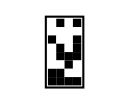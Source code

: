 graph test {
	n0 [shape=none,margin=none,label=<<table border="1" cellborder="0" cellspacing="0"><tr><td bgcolor="#ffffff"></td><td bgcolor="#000000"></td><td bgcolor="#ffffff"></td><td bgcolor="#000000"></td></tr><tr><td bgcolor="#ffffff"></td><td bgcolor="#ffffff"></td><td bgcolor="#ffffff"></td><td bgcolor="#ffffff"></td></tr><tr><td bgcolor="#000000"></td><td bgcolor="#ffffff"></td><td bgcolor="#ffffff"></td><td bgcolor="#000000"></td></tr><tr><td bgcolor="#ffffff"></td><td bgcolor="#000000"></td><td bgcolor="#ffffff"></td><td bgcolor="#000000"></td></tr><tr><td bgcolor="#ffffff"></td><td bgcolor="#000000"></td><td bgcolor="#000000"></td><td bgcolor="#000000"></td></tr><tr><td bgcolor="#ffffff"></td><td bgcolor="#ffffff"></td><td bgcolor="#000000"></td><td bgcolor="#ffffff"></td></tr><tr><td bgcolor="#000000"></td><td bgcolor="#000000"></td><td bgcolor="#ffffff"></td><td bgcolor="#ffffff"></td></tr><tr><td bgcolor="#000000"></td><td bgcolor="#000000"></td><td bgcolor="#000000"></td><td bgcolor="#000000"></td></tr></table>>];


}
